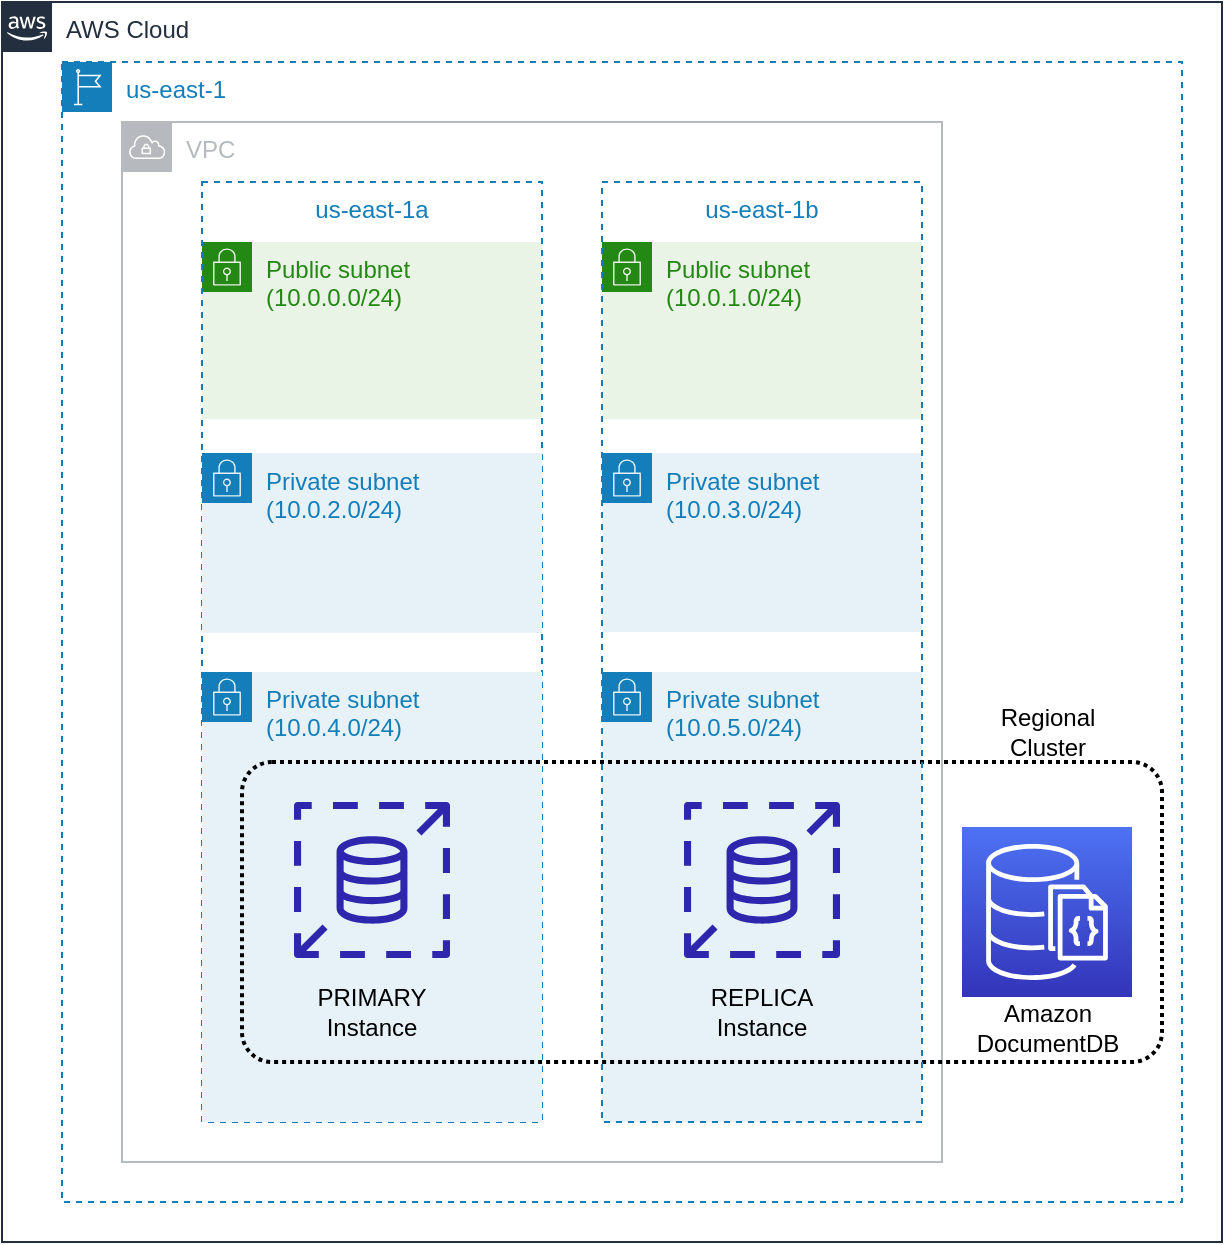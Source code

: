 <mxfile version="21.6.8" type="device">
  <diagram name="Page-1" id="dNMjxEWE6OLOWAnIZZ9g">
    <mxGraphModel dx="2257" dy="779" grid="1" gridSize="10" guides="1" tooltips="1" connect="1" arrows="1" fold="1" page="1" pageScale="1" pageWidth="850" pageHeight="1100" math="0" shadow="0">
      <root>
        <mxCell id="0" />
        <mxCell id="1" parent="0" />
        <mxCell id="8RvAV7ZJi31_21vzOivi-40" value="AWS Cloud" style="points=[[0,0],[0.25,0],[0.5,0],[0.75,0],[1,0],[1,0.25],[1,0.5],[1,0.75],[1,1],[0.75,1],[0.5,1],[0.25,1],[0,1],[0,0.75],[0,0.5],[0,0.25]];outlineConnect=0;gradientColor=none;html=1;whiteSpace=wrap;fontSize=12;fontStyle=0;container=1;pointerEvents=0;collapsible=0;recursiveResize=0;shape=mxgraph.aws4.group;grIcon=mxgraph.aws4.group_aws_cloud_alt;strokeColor=#232F3E;fillColor=none;verticalAlign=top;align=left;spacingLeft=30;fontColor=#232F3E;dashed=0;" parent="1" vertex="1">
          <mxGeometry x="-20" y="160" width="610" height="620" as="geometry" />
        </mxCell>
        <mxCell id="8RvAV7ZJi31_21vzOivi-41" value="VPC" style="sketch=0;outlineConnect=0;gradientColor=none;html=1;whiteSpace=wrap;fontSize=12;fontStyle=0;shape=mxgraph.aws4.group;grIcon=mxgraph.aws4.group_vpc;strokeColor=#B6BABF;fillColor=none;verticalAlign=top;align=left;spacingLeft=30;fontColor=#B6BABF;dashed=0;" parent="1" vertex="1">
          <mxGeometry x="40" y="220" width="410" height="520" as="geometry" />
        </mxCell>
        <mxCell id="8RvAV7ZJi31_21vzOivi-27" value="Public subnet&lt;br&gt;(10.0.0.0/24)" style="points=[[0,0],[0.25,0],[0.5,0],[0.75,0],[1,0],[1,0.25],[1,0.5],[1,0.75],[1,1],[0.75,1],[0.5,1],[0.25,1],[0,1],[0,0.75],[0,0.5],[0,0.25]];outlineConnect=0;gradientColor=none;html=1;whiteSpace=wrap;fontSize=12;fontStyle=0;container=1;pointerEvents=0;collapsible=0;recursiveResize=0;shape=mxgraph.aws4.group;grIcon=mxgraph.aws4.group_security_group;grStroke=0;strokeColor=#248814;fillColor=#E9F3E6;verticalAlign=top;align=left;spacingLeft=30;fontColor=#248814;dashed=0;" parent="1" vertex="1">
          <mxGeometry x="80" y="280" width="170" height="88.58" as="geometry" />
        </mxCell>
        <mxCell id="8RvAV7ZJi31_21vzOivi-36" value="us-east-1a" style="fillColor=none;strokeColor=#147EBA;dashed=1;verticalAlign=top;fontStyle=0;fontColor=#147EBA;whiteSpace=wrap;html=1;" parent="1" vertex="1">
          <mxGeometry x="80" y="250" width="170" height="470" as="geometry" />
        </mxCell>
        <mxCell id="GGoUh4j_NA7xD1RXFTtN-131" value="Private subnet (10.0.4.0/24)" style="points=[[0,0],[0.25,0],[0.5,0],[0.75,0],[1,0],[1,0.25],[1,0.5],[1,0.75],[1,1],[0.75,1],[0.5,1],[0.25,1],[0,1],[0,0.75],[0,0.5],[0,0.25]];outlineConnect=0;gradientColor=none;html=1;whiteSpace=wrap;fontSize=12;fontStyle=0;container=1;pointerEvents=0;collapsible=0;recursiveResize=0;shape=mxgraph.aws4.group;grIcon=mxgraph.aws4.group_security_group;grStroke=0;strokeColor=#147EBA;fillColor=#E6F2F8;verticalAlign=top;align=left;spacingLeft=30;fontColor=#147EBA;dashed=0;" parent="1" vertex="1">
          <mxGeometry x="80" y="495" width="170" height="225" as="geometry" />
        </mxCell>
        <mxCell id="6RKmtfHi8m0EM39y3t6D-7" value="" style="sketch=0;outlineConnect=0;fontColor=#232F3E;gradientColor=none;fillColor=#2E27AD;strokeColor=none;dashed=0;verticalLabelPosition=bottom;verticalAlign=top;align=center;html=1;fontSize=12;fontStyle=0;aspect=fixed;pointerEvents=1;shape=mxgraph.aws4.documentdb_elastic_clusters;" vertex="1" parent="GGoUh4j_NA7xD1RXFTtN-131">
          <mxGeometry x="46" y="65" width="78" height="78" as="geometry" />
        </mxCell>
        <mxCell id="6RKmtfHi8m0EM39y3t6D-10" value="PRIMARY Instance" style="text;html=1;strokeColor=none;fillColor=none;align=center;verticalAlign=middle;whiteSpace=wrap;rounded=0;" vertex="1" parent="GGoUh4j_NA7xD1RXFTtN-131">
          <mxGeometry x="55" y="154.75" width="60" height="30" as="geometry" />
        </mxCell>
        <mxCell id="GGoUh4j_NA7xD1RXFTtN-133" value="Private subnet (10.0.5.0/24)" style="points=[[0,0],[0.25,0],[0.5,0],[0.75,0],[1,0],[1,0.25],[1,0.5],[1,0.75],[1,1],[0.75,1],[0.5,1],[0.25,1],[0,1],[0,0.75],[0,0.5],[0,0.25]];outlineConnect=0;gradientColor=none;html=1;whiteSpace=wrap;fontSize=12;fontStyle=0;container=1;pointerEvents=0;collapsible=0;recursiveResize=0;shape=mxgraph.aws4.group;grIcon=mxgraph.aws4.group_security_group;grStroke=0;strokeColor=#147EBA;fillColor=#E6F2F8;verticalAlign=top;align=left;spacingLeft=30;fontColor=#147EBA;dashed=0;" parent="1" vertex="1">
          <mxGeometry x="280" y="495" width="160" height="225" as="geometry" />
        </mxCell>
        <mxCell id="6RKmtfHi8m0EM39y3t6D-8" value="" style="sketch=0;outlineConnect=0;fontColor=#232F3E;gradientColor=none;fillColor=#2E27AD;strokeColor=none;dashed=0;verticalLabelPosition=bottom;verticalAlign=top;align=center;html=1;fontSize=12;fontStyle=0;aspect=fixed;pointerEvents=1;shape=mxgraph.aws4.documentdb_elastic_clusters;" vertex="1" parent="GGoUh4j_NA7xD1RXFTtN-133">
          <mxGeometry x="41" y="65" width="78" height="78" as="geometry" />
        </mxCell>
        <mxCell id="6RKmtfHi8m0EM39y3t6D-11" value="REPLICA Instance" style="text;html=1;strokeColor=none;fillColor=none;align=center;verticalAlign=middle;whiteSpace=wrap;rounded=0;" vertex="1" parent="GGoUh4j_NA7xD1RXFTtN-133">
          <mxGeometry x="50" y="154.75" width="60" height="30" as="geometry" />
        </mxCell>
        <mxCell id="6RKmtfHi8m0EM39y3t6D-3" value="Private subnet (10.0.2.0/24)" style="points=[[0,0],[0.25,0],[0.5,0],[0.75,0],[1,0],[1,0.25],[1,0.5],[1,0.75],[1,1],[0.75,1],[0.5,1],[0.25,1],[0,1],[0,0.75],[0,0.5],[0,0.25]];outlineConnect=0;gradientColor=none;html=1;whiteSpace=wrap;fontSize=12;fontStyle=0;container=1;pointerEvents=0;collapsible=0;recursiveResize=0;shape=mxgraph.aws4.group;grIcon=mxgraph.aws4.group_security_group;grStroke=0;strokeColor=#147EBA;fillColor=#E6F2F8;verticalAlign=top;align=left;spacingLeft=30;fontColor=#147EBA;dashed=0;" vertex="1" parent="1">
          <mxGeometry x="80" y="385.5" width="170" height="90" as="geometry" />
        </mxCell>
        <mxCell id="6RKmtfHi8m0EM39y3t6D-4" value="Private subnet (10.0.3.0/24)" style="points=[[0,0],[0.25,0],[0.5,0],[0.75,0],[1,0],[1,0.25],[1,0.5],[1,0.75],[1,1],[0.75,1],[0.5,1],[0.25,1],[0,1],[0,0.75],[0,0.5],[0,0.25]];outlineConnect=0;gradientColor=none;html=1;whiteSpace=wrap;fontSize=12;fontStyle=0;container=1;pointerEvents=0;collapsible=0;recursiveResize=0;shape=mxgraph.aws4.group;grIcon=mxgraph.aws4.group_security_group;grStroke=0;strokeColor=#147EBA;fillColor=#E6F2F8;verticalAlign=top;align=left;spacingLeft=30;fontColor=#147EBA;dashed=0;" vertex="1" parent="1">
          <mxGeometry x="280" y="385.5" width="160" height="89.5" as="geometry" />
        </mxCell>
        <mxCell id="6RKmtfHi8m0EM39y3t6D-6" value="" style="sketch=0;points=[[0,0,0],[0.25,0,0],[0.5,0,0],[0.75,0,0],[1,0,0],[0,1,0],[0.25,1,0],[0.5,1,0],[0.75,1,0],[1,1,0],[0,0.25,0],[0,0.5,0],[0,0.75,0],[1,0.25,0],[1,0.5,0],[1,0.75,0]];outlineConnect=0;fontColor=#232F3E;gradientColor=#4D72F3;gradientDirection=north;fillColor=#3334B9;strokeColor=#ffffff;dashed=0;verticalLabelPosition=bottom;verticalAlign=top;align=center;html=1;fontSize=12;fontStyle=0;aspect=fixed;shape=mxgraph.aws4.resourceIcon;resIcon=mxgraph.aws4.documentdb_with_mongodb_compatibility;" vertex="1" parent="1">
          <mxGeometry x="460" y="572.5" width="85" height="85" as="geometry" />
        </mxCell>
        <mxCell id="GGoUh4j_NA7xD1RXFTtN-17" value="Public subnet&lt;br&gt;(10.0.1.0/24)" style="points=[[0,0],[0.25,0],[0.5,0],[0.75,0],[1,0],[1,0.25],[1,0.5],[1,0.75],[1,1],[0.75,1],[0.5,1],[0.25,1],[0,1],[0,0.75],[0,0.5],[0,0.25]];outlineConnect=0;gradientColor=none;html=1;whiteSpace=wrap;fontSize=12;fontStyle=0;container=1;pointerEvents=0;collapsible=0;recursiveResize=0;shape=mxgraph.aws4.group;grIcon=mxgraph.aws4.group_security_group;grStroke=0;strokeColor=#248814;fillColor=#E9F3E6;verticalAlign=top;align=left;spacingLeft=30;fontColor=#248814;dashed=0;" parent="1" vertex="1">
          <mxGeometry x="280" y="280" width="160" height="88.58" as="geometry" />
        </mxCell>
        <mxCell id="6RKmtfHi8m0EM39y3t6D-12" value="" style="rounded=1;arcSize=10;dashed=1;fillColor=none;gradientColor=none;dashPattern=1 1;strokeWidth=2;" vertex="1" parent="1">
          <mxGeometry x="100" y="540" width="460" height="150" as="geometry" />
        </mxCell>
        <mxCell id="6RKmtfHi8m0EM39y3t6D-14" value="Amazon DocumentDB" style="text;html=1;strokeColor=none;fillColor=none;align=center;verticalAlign=middle;whiteSpace=wrap;rounded=0;" vertex="1" parent="1">
          <mxGeometry x="472.5" y="657.5" width="60" height="30" as="geometry" />
        </mxCell>
        <mxCell id="6RKmtfHi8m0EM39y3t6D-15" value="Regional Cluster" style="text;html=1;strokeColor=none;fillColor=none;align=center;verticalAlign=middle;whiteSpace=wrap;rounded=0;" vertex="1" parent="1">
          <mxGeometry x="472.5" y="510" width="60" height="30" as="geometry" />
        </mxCell>
        <mxCell id="8RvAV7ZJi31_21vzOivi-37" value="us-east-1b" style="fillColor=none;strokeColor=#147EBA;dashed=1;verticalAlign=top;fontStyle=0;fontColor=#147EBA;whiteSpace=wrap;html=1;" parent="1" vertex="1">
          <mxGeometry x="280" y="250" width="160" height="470" as="geometry" />
        </mxCell>
        <mxCell id="8RvAV7ZJi31_21vzOivi-42" value="us-east-1" style="points=[[0,0],[0.25,0],[0.5,0],[0.75,0],[1,0],[1,0.25],[1,0.5],[1,0.75],[1,1],[0.75,1],[0.5,1],[0.25,1],[0,1],[0,0.75],[0,0.5],[0,0.25]];outlineConnect=0;gradientColor=none;html=1;whiteSpace=wrap;fontSize=12;fontStyle=0;container=1;pointerEvents=0;collapsible=0;recursiveResize=0;shape=mxgraph.aws4.group;grIcon=mxgraph.aws4.group_region;strokeColor=#147EBA;fillColor=none;verticalAlign=top;align=left;spacingLeft=30;fontColor=#147EBA;dashed=1;" parent="1" vertex="1">
          <mxGeometry x="10" y="190" width="560" height="570" as="geometry" />
        </mxCell>
      </root>
    </mxGraphModel>
  </diagram>
</mxfile>
